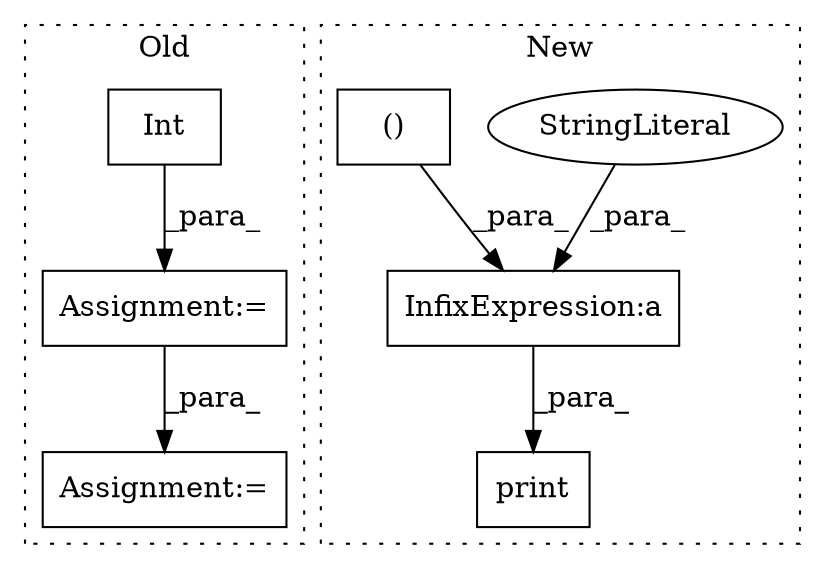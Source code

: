 digraph G {
subgraph cluster0 {
1 [label="Int" a="32" s="4635,4653" l="4,1" shape="box"];
5 [label="Assignment:=" a="7" s="4634" l="1" shape="box"];
7 [label="Assignment:=" a="7" s="4851" l="1" shape="box"];
label = "Old";
style="dotted";
}
subgraph cluster1 {
2 [label="print" a="32" s="5817,6282" l="6,2" shape="box"];
3 [label="InfixExpression:a" a="27" s="5935" l="12" shape="box"];
4 [label="StringLiteral" a="45" s="5823" l="112" shape="ellipse"];
6 [label="()" a="106" s="5947" l="335" shape="box"];
label = "New";
style="dotted";
}
1 -> 5 [label="_para_"];
3 -> 2 [label="_para_"];
4 -> 3 [label="_para_"];
5 -> 7 [label="_para_"];
6 -> 3 [label="_para_"];
}